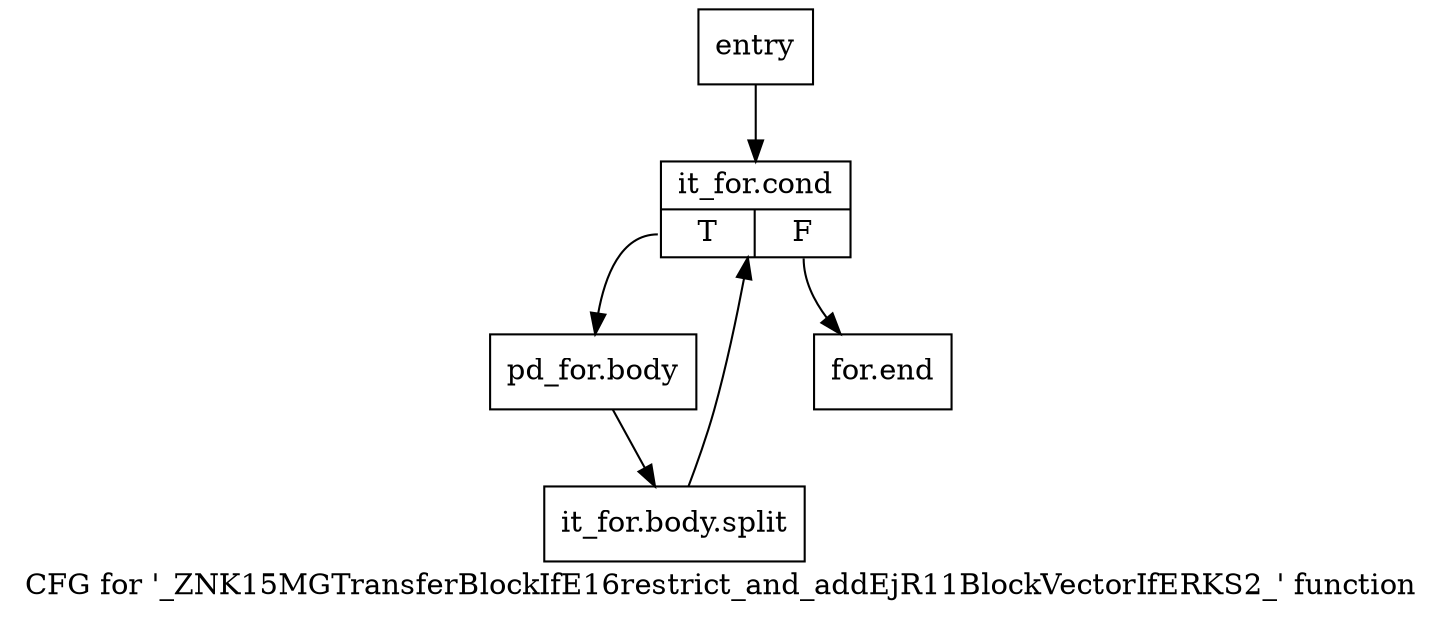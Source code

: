 digraph "CFG for '_ZNK15MGTransferBlockIfE16restrict_and_addEjR11BlockVectorIfERKS2_' function" {
	label="CFG for '_ZNK15MGTransferBlockIfE16restrict_and_addEjR11BlockVectorIfERKS2_' function";

	Node0x67b1420 [shape=record,label="{entry}"];
	Node0x67b1420 -> Node0x67b1470;
	Node0x67b1470 [shape=record,label="{it_for.cond|{<s0>T|<s1>F}}"];
	Node0x67b1470:s0 -> Node0x67b14c0;
	Node0x67b1470:s1 -> Node0x67b1510;
	Node0x67b14c0 [shape=record,label="{pd_for.body}"];
	Node0x67b14c0 -> Node0xadfdfd0;
	Node0xadfdfd0 [shape=record,label="{it_for.body.split}"];
	Node0xadfdfd0 -> Node0x67b1470;
	Node0x67b1510 [shape=record,label="{for.end}"];
}
